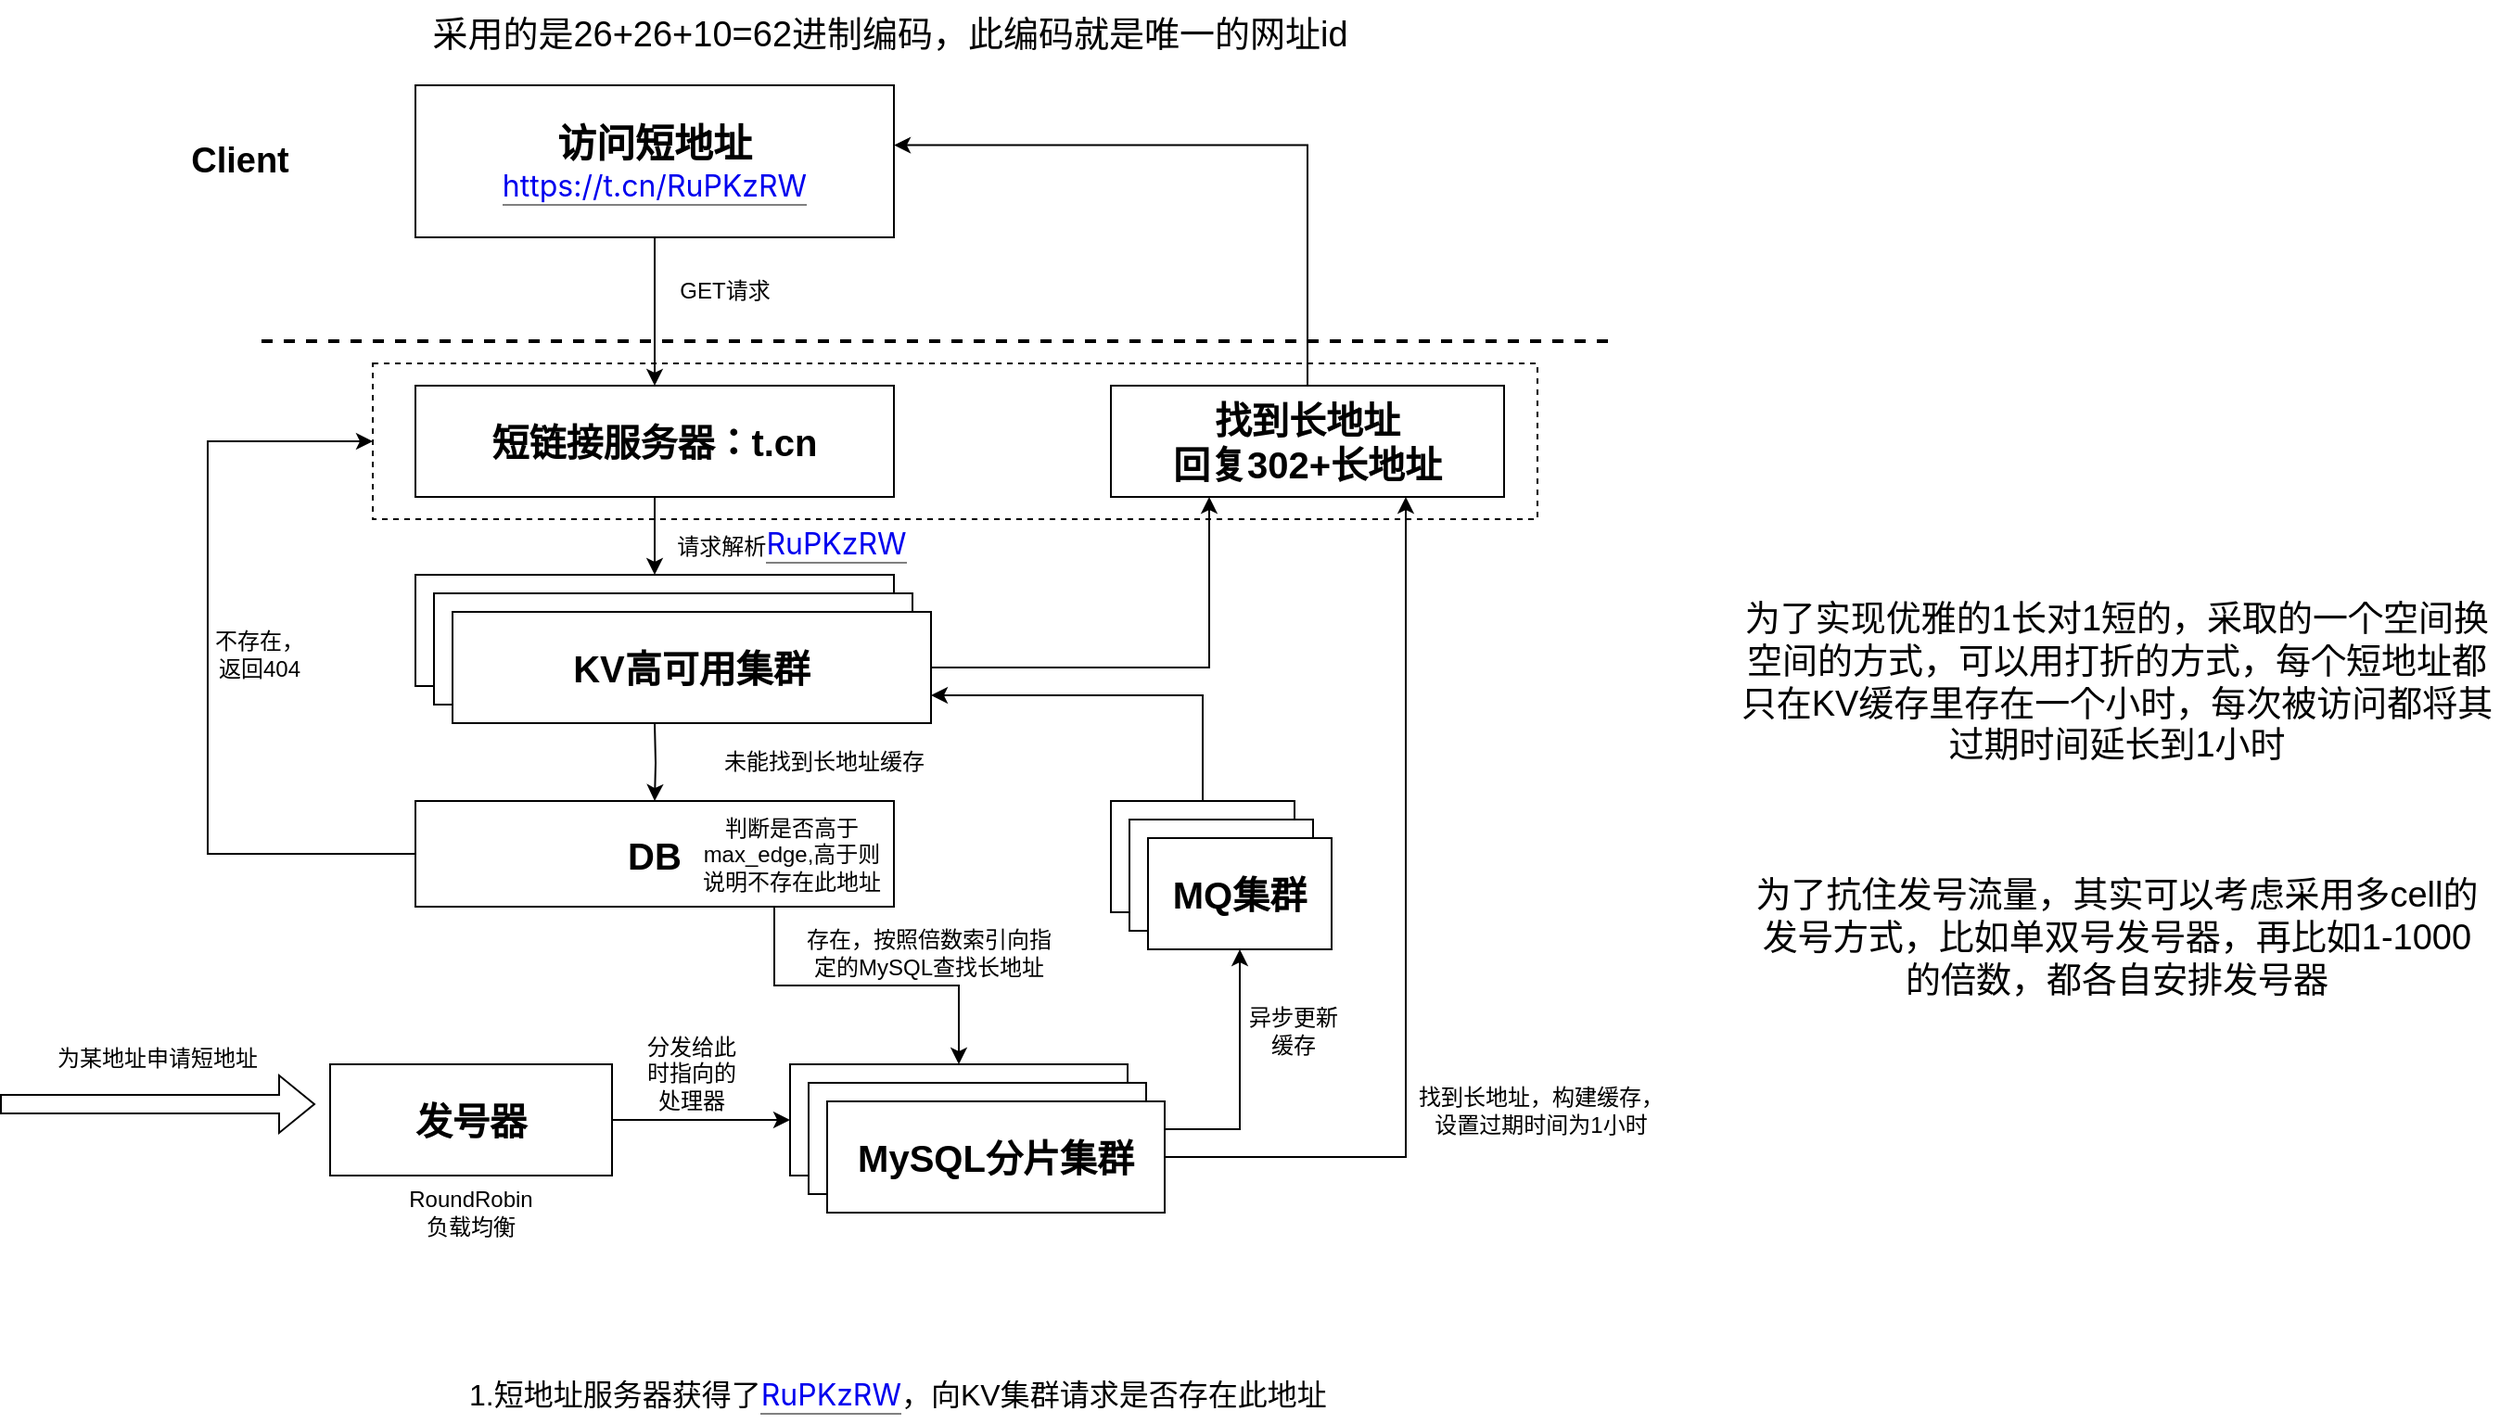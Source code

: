 <mxfile version="22.0.8" type="github">
  <diagram name="第 1 页" id="yhQL0ZXj7WdiP-UB2Rmd">
    <mxGraphModel dx="706" dy="1146" grid="0" gridSize="10" guides="1" tooltips="1" connect="1" arrows="1" fold="1" page="0" pageScale="1" pageWidth="827" pageHeight="1169" math="0" shadow="0">
      <root>
        <mxCell id="0" />
        <mxCell id="1" parent="0" />
        <mxCell id="S9GhYsB2am3-lsea9X-j-2" value="" style="rounded=0;whiteSpace=wrap;html=1;fontSize=16;shadow=0;fillStyle=auto;dashed=1;" vertex="1" parent="1">
          <mxGeometry x="68" y="163" width="628" height="84" as="geometry" />
        </mxCell>
        <mxCell id="ALRGc1wf_-TK1ACQYuHE-21" style="edgeStyle=orthogonalEdgeStyle;rounded=0;orthogonalLoop=1;jettySize=auto;html=1;exitX=0.5;exitY=1;exitDx=0;exitDy=0;entryX=0.5;entryY=0;entryDx=0;entryDy=0;" parent="1" source="ALRGc1wf_-TK1ACQYuHE-1" target="ALRGc1wf_-TK1ACQYuHE-4" edge="1">
          <mxGeometry relative="1" as="geometry" />
        </mxCell>
        <mxCell id="ALRGc1wf_-TK1ACQYuHE-1" value="&lt;b&gt;&lt;font style=&quot;font-size: 21px;&quot;&gt;访问短地址&lt;br&gt;&lt;/font&gt;&lt;/b&gt;&lt;a style=&quot;text-decoration-line: none; border-bottom: 1px solid rgb(128, 128, 128); cursor: pointer; font-family: -apple-system, BlinkMacSystemFont, &amp;quot;Helvetica Neue&amp;quot;, &amp;quot;PingFang SC&amp;quot;, &amp;quot;Microsoft YaHei&amp;quot;, &amp;quot;Source Han Sans SC&amp;quot;, &amp;quot;Noto Sans CJK SC&amp;quot;, &amp;quot;WenQuanYi Micro Hei&amp;quot;, sans-serif; font-size: medium; text-align: start;&quot; data-za-detail-view-id=&quot;1043&quot; rel=&quot;nofollow noreferrer&quot; target=&quot;_blank&quot; class=&quot;external&quot; href=&quot;https://link.zhihu.com/?target=https%3A//t.cn/RuPKzRW&quot;&gt;https://&lt;span class=&quot;visible&quot;&gt;t.cn/RuPKzRW&lt;/span&gt;&lt;/a&gt;" style="rounded=0;whiteSpace=wrap;html=1;" parent="1" vertex="1">
          <mxGeometry x="91" y="13" width="258" height="82" as="geometry" />
        </mxCell>
        <mxCell id="ALRGc1wf_-TK1ACQYuHE-2" value="" style="endArrow=none;dashed=1;html=1;rounded=0;strokeWidth=2;" parent="1" edge="1">
          <mxGeometry width="50" height="50" relative="1" as="geometry">
            <mxPoint x="8" y="151" as="sourcePoint" />
            <mxPoint x="737" y="151" as="targetPoint" />
          </mxGeometry>
        </mxCell>
        <mxCell id="ALRGc1wf_-TK1ACQYuHE-3" value="&lt;b&gt;&lt;font style=&quot;font-size: 19px;&quot;&gt;Client&lt;/font&gt;&lt;/b&gt;" style="text;html=1;strokeColor=none;fillColor=none;align=center;verticalAlign=middle;whiteSpace=wrap;rounded=0;" parent="1" vertex="1">
          <mxGeometry x="-39" y="35" width="71" height="38" as="geometry" />
        </mxCell>
        <mxCell id="ALRGc1wf_-TK1ACQYuHE-19" style="edgeStyle=orthogonalEdgeStyle;rounded=0;orthogonalLoop=1;jettySize=auto;html=1;exitX=0.5;exitY=1;exitDx=0;exitDy=0;entryX=0.5;entryY=0;entryDx=0;entryDy=0;" parent="1" source="ALRGc1wf_-TK1ACQYuHE-4" target="ALRGc1wf_-TK1ACQYuHE-11" edge="1">
          <mxGeometry relative="1" as="geometry" />
        </mxCell>
        <mxCell id="ALRGc1wf_-TK1ACQYuHE-4" value="&lt;b&gt;&lt;font style=&quot;font-size: 20px;&quot;&gt;短链接服务器：t.cn&lt;/font&gt;&lt;/b&gt;" style="rounded=0;whiteSpace=wrap;html=1;" parent="1" vertex="1">
          <mxGeometry x="91" y="175" width="258" height="60" as="geometry" />
        </mxCell>
        <mxCell id="ALRGc1wf_-TK1ACQYuHE-30" style="edgeStyle=orthogonalEdgeStyle;rounded=0;orthogonalLoop=1;jettySize=auto;html=1;exitX=0.75;exitY=1;exitDx=0;exitDy=0;entryX=0.5;entryY=0;entryDx=0;entryDy=0;" parent="1" source="ALRGc1wf_-TK1ACQYuHE-6" target="ALRGc1wf_-TK1ACQYuHE-29" edge="1">
          <mxGeometry relative="1" as="geometry" />
        </mxCell>
        <mxCell id="S9GhYsB2am3-lsea9X-j-10" style="edgeStyle=orthogonalEdgeStyle;rounded=0;orthogonalLoop=1;jettySize=auto;html=1;exitX=0;exitY=0.5;exitDx=0;exitDy=0;entryX=0;entryY=0.5;entryDx=0;entryDy=0;" edge="1" parent="1" source="ALRGc1wf_-TK1ACQYuHE-6" target="S9GhYsB2am3-lsea9X-j-2">
          <mxGeometry relative="1" as="geometry">
            <Array as="points">
              <mxPoint x="-21" y="428" />
              <mxPoint x="-21" y="205" />
            </Array>
          </mxGeometry>
        </mxCell>
        <mxCell id="ALRGc1wf_-TK1ACQYuHE-6" value="&lt;b&gt;&lt;font style=&quot;font-size: 20px;&quot;&gt;DB&lt;br&gt;&lt;/font&gt;&lt;/b&gt;" style="rounded=0;whiteSpace=wrap;html=1;" parent="1" vertex="1">
          <mxGeometry x="91" y="399" width="258" height="57" as="geometry" />
        </mxCell>
        <mxCell id="ALRGc1wf_-TK1ACQYuHE-8" value="&lt;span style=&quot;font-size: 19px;&quot;&gt;&lt;span style=&quot;font-weight: normal;&quot;&gt;为了抗住发号流量，其实可以考虑采用多cell的发号方式，比如单双号发号器，再比如1-1000的倍数，都各自安排发号器&lt;/span&gt;&lt;/span&gt;" style="text;html=1;strokeColor=none;fillColor=none;align=center;verticalAlign=middle;whiteSpace=wrap;rounded=0;fontStyle=1" parent="1" vertex="1">
          <mxGeometry x="807" y="419" width="403" height="107" as="geometry" />
        </mxCell>
        <mxCell id="ALRGc1wf_-TK1ACQYuHE-9" value="&lt;span style=&quot;font-size: 19px;&quot;&gt;采用的是26+26+10=62进制编码，此编码就是唯一的网址id&lt;/span&gt;" style="text;html=1;strokeColor=none;fillColor=none;align=center;verticalAlign=middle;whiteSpace=wrap;rounded=0;" parent="1" vertex="1">
          <mxGeometry x="82.25" y="-33" width="530" height="38" as="geometry" />
        </mxCell>
        <mxCell id="ALRGc1wf_-TK1ACQYuHE-17" style="edgeStyle=orthogonalEdgeStyle;rounded=0;orthogonalLoop=1;jettySize=auto;html=1;exitX=0.5;exitY=1;exitDx=0;exitDy=0;entryX=0.5;entryY=0;entryDx=0;entryDy=0;" parent="1" target="ALRGc1wf_-TK1ACQYuHE-6" edge="1">
          <mxGeometry relative="1" as="geometry">
            <mxPoint x="220" y="357" as="sourcePoint" />
          </mxGeometry>
        </mxCell>
        <mxCell id="ALRGc1wf_-TK1ACQYuHE-11" value="&lt;b&gt;&lt;font style=&quot;font-size: 20px;&quot;&gt;KV缓存集群-长到短映射&lt;/font&gt;&lt;/b&gt;" style="rounded=0;whiteSpace=wrap;html=1;" parent="1" vertex="1">
          <mxGeometry x="91" y="277" width="258" height="60" as="geometry" />
        </mxCell>
        <mxCell id="ALRGc1wf_-TK1ACQYuHE-12" value="&lt;span style=&quot;font-size: 19px;&quot;&gt;为了实现优雅的1长对1短的，采取的一个空间换空间的方式，可以用打折的方式，每个短地址都只在KV缓存里存在一个小时，每次被访问都将其过期时间延长到1小时&lt;/span&gt;" style="text;html=1;strokeColor=none;fillColor=none;align=center;verticalAlign=middle;whiteSpace=wrap;rounded=0;" parent="1" vertex="1">
          <mxGeometry x="803" y="254" width="411" height="162" as="geometry" />
        </mxCell>
        <mxCell id="ALRGc1wf_-TK1ACQYuHE-18" value="未能找到长地址缓存" style="text;html=1;strokeColor=none;fillColor=none;align=center;verticalAlign=middle;whiteSpace=wrap;rounded=0;" parent="1" vertex="1">
          <mxGeometry x="252.5" y="363" width="117" height="30" as="geometry" />
        </mxCell>
        <mxCell id="ALRGc1wf_-TK1ACQYuHE-20" value="请求解析&lt;a style=&quot;border-bottom: 1px solid rgb(128, 128, 128); text-decoration-line: none; cursor: pointer; font-family: -apple-system, BlinkMacSystemFont, &amp;quot;Helvetica Neue&amp;quot;, &amp;quot;PingFang SC&amp;quot;, &amp;quot;Microsoft YaHei&amp;quot;, &amp;quot;Source Han Sans SC&amp;quot;, &amp;quot;Noto Sans CJK SC&amp;quot;, &amp;quot;WenQuanYi Micro Hei&amp;quot;, sans-serif; font-size: medium; text-align: start;&quot; data-za-detail-view-id=&quot;1043&quot; rel=&quot;nofollow noreferrer&quot; target=&quot;_blank&quot; class=&quot;external&quot; href=&quot;https://link.zhihu.com/?target=https%3A//t.cn/RuPKzRW&quot;&gt;RuPKzRW&lt;/a&gt;" style="text;html=1;strokeColor=none;fillColor=none;align=center;verticalAlign=middle;whiteSpace=wrap;rounded=0;" parent="1" vertex="1">
          <mxGeometry x="182.75" y="245" width="222" height="30" as="geometry" />
        </mxCell>
        <mxCell id="ALRGc1wf_-TK1ACQYuHE-24" value="判断是否高于max_edge,高于则说明不存在此地址" style="text;html=1;strokeColor=none;fillColor=none;align=center;verticalAlign=middle;whiteSpace=wrap;rounded=0;" parent="1" vertex="1">
          <mxGeometry x="244" y="412.5" width="99.5" height="30" as="geometry" />
        </mxCell>
        <mxCell id="ALRGc1wf_-TK1ACQYuHE-46" style="edgeStyle=orthogonalEdgeStyle;rounded=0;orthogonalLoop=1;jettySize=auto;html=1;exitX=1;exitY=0.5;exitDx=0;exitDy=0;entryX=0;entryY=0.5;entryDx=0;entryDy=0;" parent="1" source="ALRGc1wf_-TK1ACQYuHE-26" target="ALRGc1wf_-TK1ACQYuHE-29" edge="1">
          <mxGeometry relative="1" as="geometry" />
        </mxCell>
        <mxCell id="ALRGc1wf_-TK1ACQYuHE-26" value="&lt;b&gt;&lt;font style=&quot;font-size: 20px;&quot;&gt;发号器&lt;/font&gt;&lt;/b&gt;" style="rounded=0;whiteSpace=wrap;html=1;" parent="1" vertex="1">
          <mxGeometry x="45" y="541" width="152" height="60" as="geometry" />
        </mxCell>
        <mxCell id="ALRGc1wf_-TK1ACQYuHE-29" value="&lt;b&gt;&lt;font style=&quot;font-size: 20px;&quot;&gt;发号器集群&lt;/font&gt;&lt;/b&gt;" style="rounded=0;whiteSpace=wrap;html=1;" parent="1" vertex="1">
          <mxGeometry x="293" y="541" width="182" height="60" as="geometry" />
        </mxCell>
        <mxCell id="ALRGc1wf_-TK1ACQYuHE-31" value="&lt;b&gt;&lt;font style=&quot;font-size: 20px;&quot;&gt;发号器集群&lt;/font&gt;&lt;/b&gt;" style="rounded=0;whiteSpace=wrap;html=1;" parent="1" vertex="1">
          <mxGeometry x="303" y="551" width="182" height="60" as="geometry" />
        </mxCell>
        <mxCell id="ALRGc1wf_-TK1ACQYuHE-55" style="edgeStyle=orthogonalEdgeStyle;rounded=0;orthogonalLoop=1;jettySize=auto;html=1;exitX=1;exitY=0.5;exitDx=0;exitDy=0;entryX=0.75;entryY=1;entryDx=0;entryDy=0;" parent="1" source="ALRGc1wf_-TK1ACQYuHE-32" target="ALRGc1wf_-TK1ACQYuHE-50" edge="1">
          <mxGeometry relative="1" as="geometry" />
        </mxCell>
        <mxCell id="ALRGc1wf_-TK1ACQYuHE-60" style="edgeStyle=orthogonalEdgeStyle;rounded=0;orthogonalLoop=1;jettySize=auto;html=1;exitX=1;exitY=0.25;exitDx=0;exitDy=0;entryX=0.5;entryY=1;entryDx=0;entryDy=0;" parent="1" source="ALRGc1wf_-TK1ACQYuHE-32" target="ALRGc1wf_-TK1ACQYuHE-58" edge="1">
          <mxGeometry relative="1" as="geometry" />
        </mxCell>
        <mxCell id="ALRGc1wf_-TK1ACQYuHE-32" value="&lt;span style=&quot;font-size: 20px;&quot;&gt;&lt;b&gt;MySQL分片集群&lt;/b&gt;&lt;/span&gt;" style="rounded=0;whiteSpace=wrap;html=1;" parent="1" vertex="1">
          <mxGeometry x="313" y="561" width="182" height="60" as="geometry" />
        </mxCell>
        <mxCell id="ALRGc1wf_-TK1ACQYuHE-33" value="&lt;b&gt;&lt;font style=&quot;font-size: 20px;&quot;&gt;KV缓存集群-长到短映射&lt;/font&gt;&lt;/b&gt;" style="rounded=0;whiteSpace=wrap;html=1;" parent="1" vertex="1">
          <mxGeometry x="101" y="287" width="258" height="60" as="geometry" />
        </mxCell>
        <mxCell id="ALRGc1wf_-TK1ACQYuHE-53" style="edgeStyle=orthogonalEdgeStyle;rounded=0;orthogonalLoop=1;jettySize=auto;html=1;exitX=1;exitY=0.5;exitDx=0;exitDy=0;entryX=0.25;entryY=1;entryDx=0;entryDy=0;" parent="1" source="ALRGc1wf_-TK1ACQYuHE-34" target="ALRGc1wf_-TK1ACQYuHE-50" edge="1">
          <mxGeometry relative="1" as="geometry" />
        </mxCell>
        <mxCell id="ALRGc1wf_-TK1ACQYuHE-34" value="&lt;b&gt;&lt;font style=&quot;font-size: 20px;&quot;&gt;KV高可用集群&lt;/font&gt;&lt;/b&gt;" style="rounded=0;whiteSpace=wrap;html=1;" parent="1" vertex="1">
          <mxGeometry x="111" y="297" width="258" height="60" as="geometry" />
        </mxCell>
        <mxCell id="ALRGc1wf_-TK1ACQYuHE-36" value="不存在，返回404" style="text;html=1;strokeColor=none;fillColor=none;align=center;verticalAlign=middle;whiteSpace=wrap;rounded=0;" parent="1" vertex="1">
          <mxGeometry x="-23" y="305" width="60" height="30" as="geometry" />
        </mxCell>
        <mxCell id="ALRGc1wf_-TK1ACQYuHE-38" value="存在，按照倍数索引向指定的MySQL查找长地址" style="text;html=1;strokeColor=none;fillColor=none;align=center;verticalAlign=middle;whiteSpace=wrap;rounded=0;" parent="1" vertex="1">
          <mxGeometry x="299" y="466" width="138" height="30" as="geometry" />
        </mxCell>
        <mxCell id="ALRGc1wf_-TK1ACQYuHE-40" value="找到长地址，构建缓存，设置过期时间为1小时" style="text;html=1;strokeColor=none;fillColor=none;align=center;verticalAlign=middle;whiteSpace=wrap;rounded=0;" parent="1" vertex="1">
          <mxGeometry x="629" y="551" width="138" height="30" as="geometry" />
        </mxCell>
        <mxCell id="ALRGc1wf_-TK1ACQYuHE-41" value="GET请求" style="text;html=1;strokeColor=none;fillColor=none;align=center;verticalAlign=middle;whiteSpace=wrap;rounded=0;" parent="1" vertex="1">
          <mxGeometry x="189" y="109" width="138" height="30" as="geometry" />
        </mxCell>
        <mxCell id="ALRGc1wf_-TK1ACQYuHE-45" value="RoundRobin负载均衡" style="text;html=1;strokeColor=none;fillColor=none;align=center;verticalAlign=middle;whiteSpace=wrap;rounded=0;" parent="1" vertex="1">
          <mxGeometry x="82.25" y="606" width="77.5" height="30" as="geometry" />
        </mxCell>
        <mxCell id="ALRGc1wf_-TK1ACQYuHE-48" value="分发给此时指向的处理器" style="text;html=1;strokeColor=none;fillColor=none;align=center;verticalAlign=middle;whiteSpace=wrap;rounded=0;" parent="1" vertex="1">
          <mxGeometry x="213" y="531" width="54" height="30" as="geometry" />
        </mxCell>
        <mxCell id="ALRGc1wf_-TK1ACQYuHE-54" style="edgeStyle=orthogonalEdgeStyle;rounded=0;orthogonalLoop=1;jettySize=auto;html=1;exitX=0.5;exitY=0;exitDx=0;exitDy=0;entryX=1;entryY=0.394;entryDx=0;entryDy=0;entryPerimeter=0;" parent="1" source="ALRGc1wf_-TK1ACQYuHE-50" target="ALRGc1wf_-TK1ACQYuHE-1" edge="1">
          <mxGeometry relative="1" as="geometry" />
        </mxCell>
        <mxCell id="ALRGc1wf_-TK1ACQYuHE-50" value="&lt;b&gt;&lt;font style=&quot;font-size: 20px;&quot;&gt;找到长地址&lt;br&gt;回复302+长地址&lt;br&gt;&lt;/font&gt;&lt;/b&gt;" style="rounded=0;whiteSpace=wrap;html=1;" parent="1" vertex="1">
          <mxGeometry x="466" y="175" width="212" height="60" as="geometry" />
        </mxCell>
        <mxCell id="ALRGc1wf_-TK1ACQYuHE-61" style="edgeStyle=orthogonalEdgeStyle;rounded=0;orthogonalLoop=1;jettySize=auto;html=1;exitX=0.5;exitY=0;exitDx=0;exitDy=0;entryX=1;entryY=0.75;entryDx=0;entryDy=0;" parent="1" source="ALRGc1wf_-TK1ACQYuHE-56" target="ALRGc1wf_-TK1ACQYuHE-34" edge="1">
          <mxGeometry relative="1" as="geometry" />
        </mxCell>
        <mxCell id="ALRGc1wf_-TK1ACQYuHE-56" value="&lt;b&gt;&lt;font style=&quot;font-size: 20px;&quot;&gt;MQ集群&lt;br&gt;&lt;/font&gt;&lt;/b&gt;" style="rounded=0;whiteSpace=wrap;html=1;" parent="1" vertex="1">
          <mxGeometry x="466" y="399" width="99" height="60" as="geometry" />
        </mxCell>
        <mxCell id="ALRGc1wf_-TK1ACQYuHE-57" value="&lt;b&gt;&lt;font style=&quot;font-size: 20px;&quot;&gt;MQ集群&lt;br&gt;&lt;/font&gt;&lt;/b&gt;" style="rounded=0;whiteSpace=wrap;html=1;" parent="1" vertex="1">
          <mxGeometry x="476" y="409" width="99" height="60" as="geometry" />
        </mxCell>
        <mxCell id="ALRGc1wf_-TK1ACQYuHE-58" value="&lt;b&gt;&lt;font style=&quot;font-size: 20px;&quot;&gt;MQ集群&lt;br&gt;&lt;/font&gt;&lt;/b&gt;" style="rounded=0;whiteSpace=wrap;html=1;" parent="1" vertex="1">
          <mxGeometry x="486" y="419" width="99" height="60" as="geometry" />
        </mxCell>
        <mxCell id="ALRGc1wf_-TK1ACQYuHE-62" value="异步更新缓存" style="text;html=1;strokeColor=none;fillColor=none;align=center;verticalAlign=middle;whiteSpace=wrap;rounded=0;" parent="1" vertex="1">
          <mxGeometry x="539" y="508" width="51" height="30" as="geometry" />
        </mxCell>
        <mxCell id="S9GhYsB2am3-lsea9X-j-1" value="1.短地址服务器获得了&lt;a style=&quot;border-bottom: 1px solid rgb(128, 128, 128); text-decoration-line: none; cursor: pointer; font-family: -apple-system, BlinkMacSystemFont, &amp;quot;Helvetica Neue&amp;quot;, &amp;quot;PingFang SC&amp;quot;, &amp;quot;Microsoft YaHei&amp;quot;, &amp;quot;Source Han Sans SC&amp;quot;, &amp;quot;Noto Sans CJK SC&amp;quot;, &amp;quot;WenQuanYi Micro Hei&amp;quot;, sans-serif; font-size: medium;&quot; data-za-detail-view-id=&quot;1043&quot; rel=&quot;nofollow noreferrer&quot; target=&quot;_blank&quot; class=&quot;external&quot; href=&quot;https://link.zhihu.com/?target=https%3A//t.cn/RuPKzRW&quot;&gt;RuPKzRW&lt;/a&gt;，向KV集群请求是否存在此地址" style="text;html=1;strokeColor=none;fillColor=none;align=left;verticalAlign=middle;whiteSpace=wrap;rounded=0;fontSize=16;" vertex="1" parent="1">
          <mxGeometry x="118" y="704" width="481" height="30" as="geometry" />
        </mxCell>
        <mxCell id="S9GhYsB2am3-lsea9X-j-12" value="" style="shape=flexArrow;endArrow=classic;html=1;rounded=0;entryX=0;entryY=0.5;entryDx=0;entryDy=0;" edge="1" parent="1">
          <mxGeometry width="50" height="50" relative="1" as="geometry">
            <mxPoint x="-133" y="562.5" as="sourcePoint" />
            <mxPoint x="37" y="562.5" as="targetPoint" />
          </mxGeometry>
        </mxCell>
        <mxCell id="S9GhYsB2am3-lsea9X-j-13" value="为某地址申请短地址" style="text;html=1;strokeColor=none;fillColor=none;align=center;verticalAlign=middle;whiteSpace=wrap;rounded=0;" vertex="1" parent="1">
          <mxGeometry x="-118" y="523" width="140" height="30" as="geometry" />
        </mxCell>
      </root>
    </mxGraphModel>
  </diagram>
</mxfile>
